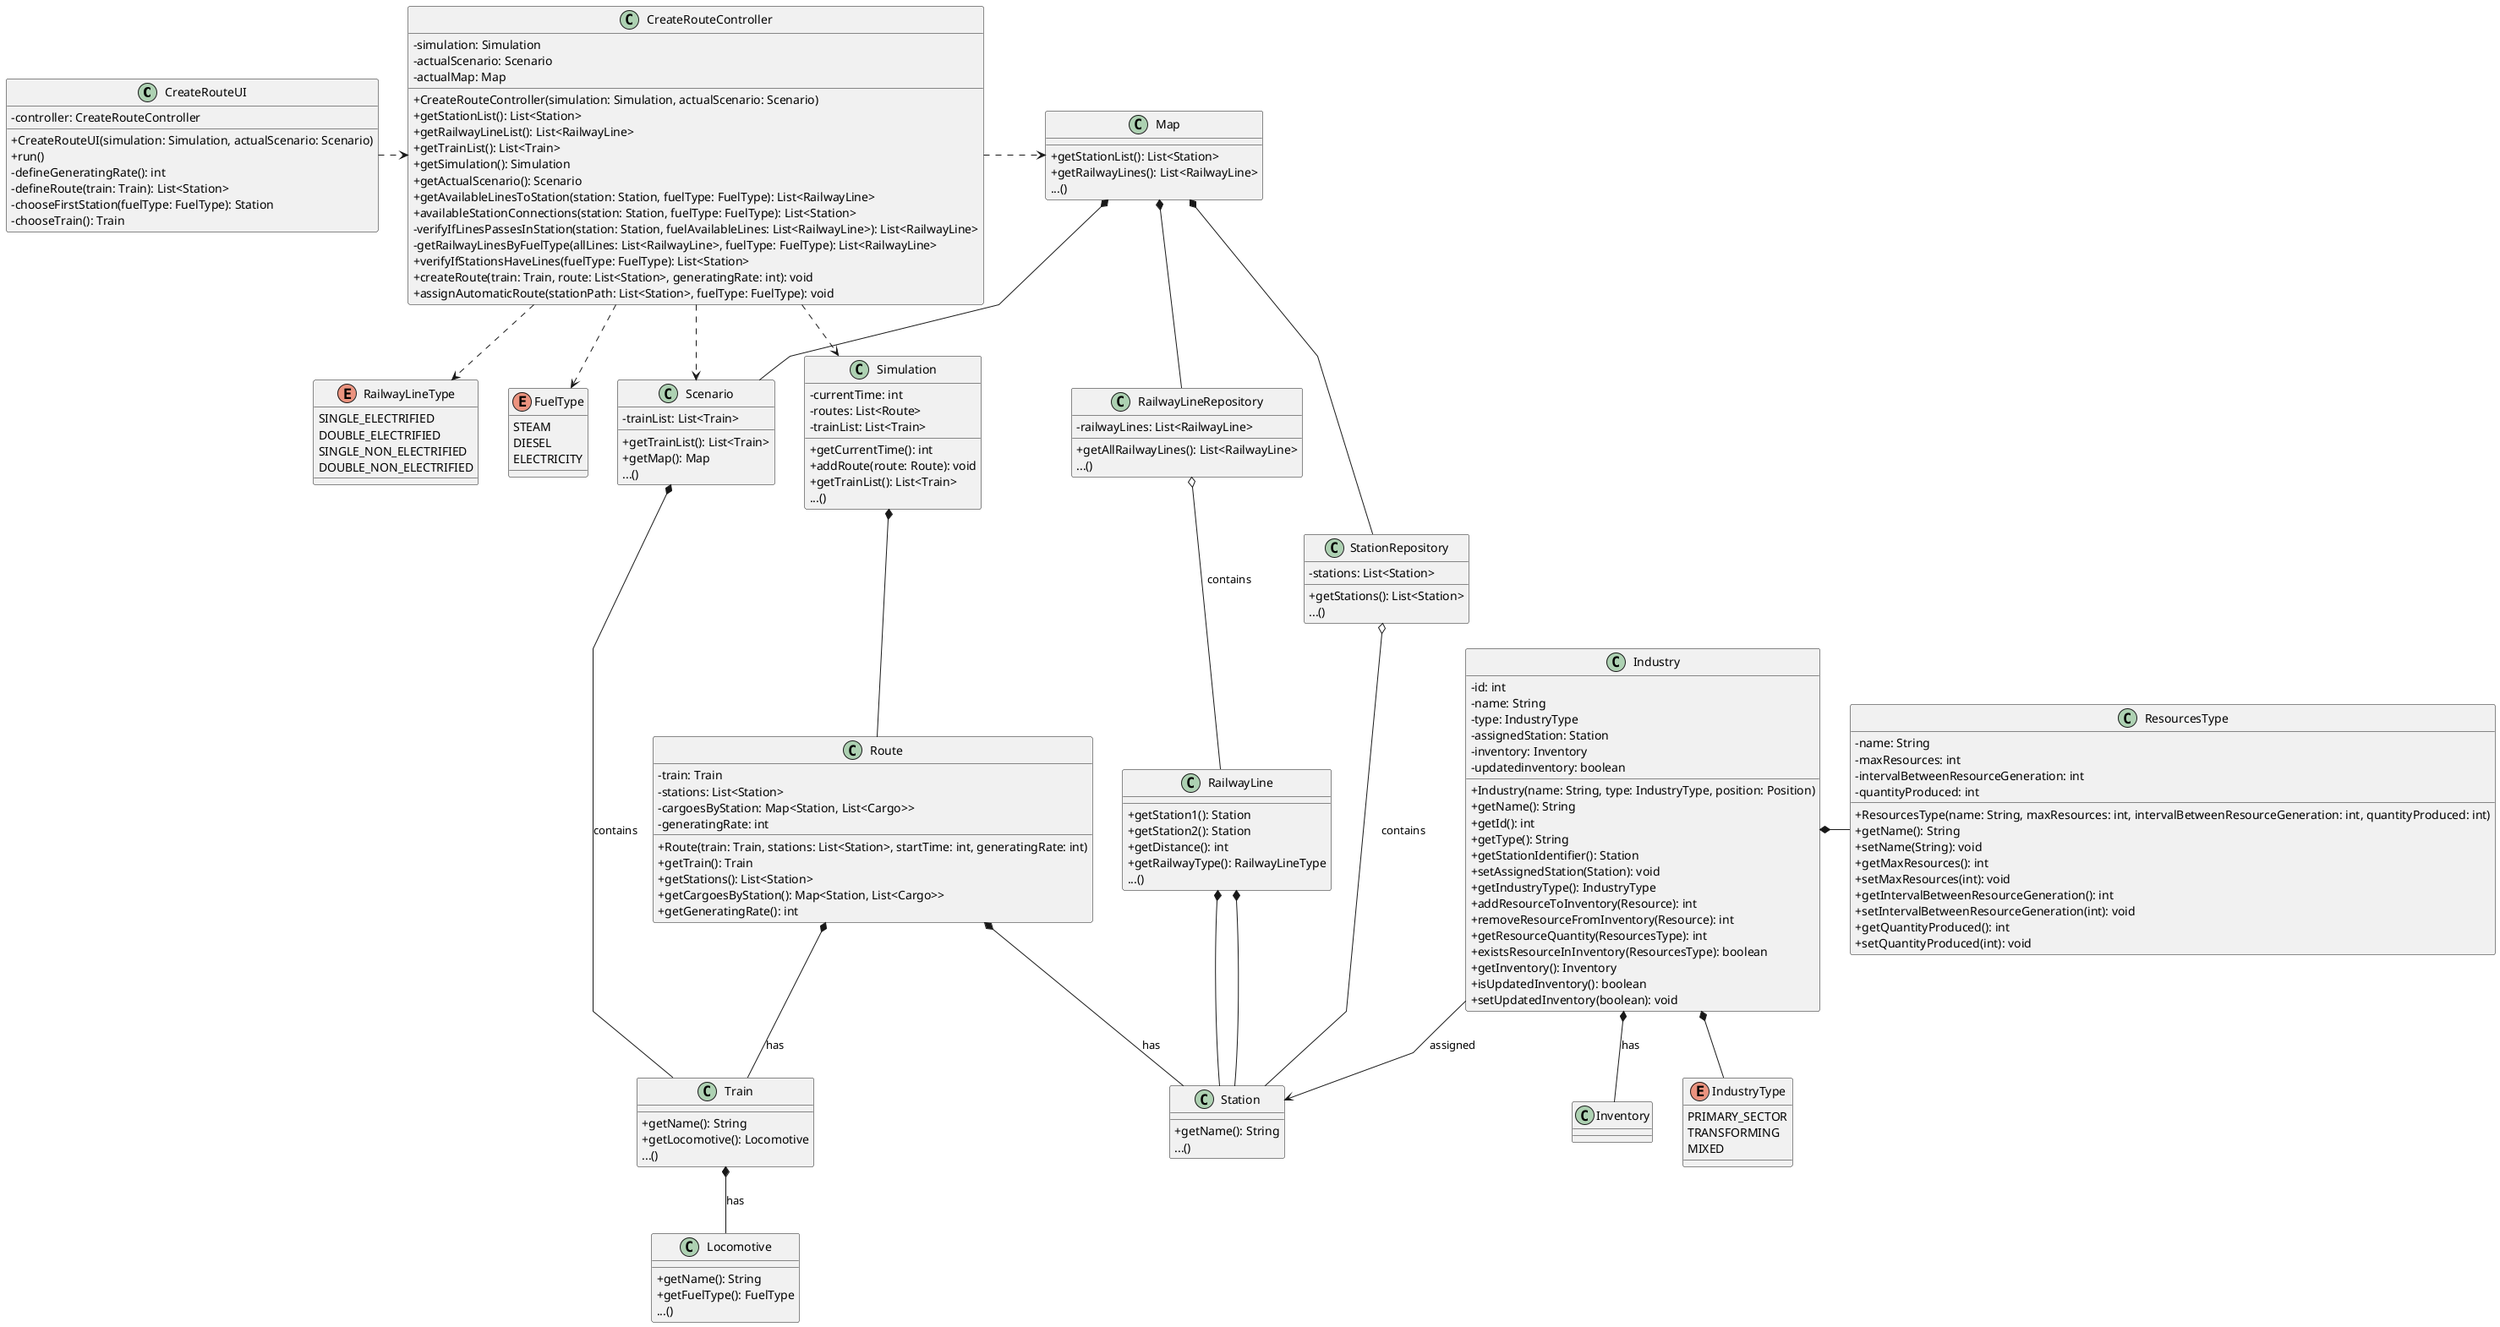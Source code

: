 @startuml

skinparam packageStyle rectangle
skinparam shadowing false
skinparam linetype polyline
skinparam classAttributeIconSize 0

class CreateRouteUI {
    - controller: CreateRouteController
    + CreateRouteUI(simulation: Simulation, actualScenario: Scenario)
    + run()
    - defineGeneratingRate(): int
    - defineRoute(train: Train): List<Station>
    - chooseFirstStation(fuelType: FuelType): Station
    - chooseTrain(): Train
}

class CreateRouteController {
    - simulation: Simulation
    - actualScenario: Scenario
    - actualMap: Map
    + CreateRouteController(simulation: Simulation, actualScenario: Scenario)
    + getStationList(): List<Station>
    + getRailwayLineList(): List<RailwayLine>
    + getTrainList(): List<Train>
    + getSimulation(): Simulation
    + getActualScenario(): Scenario
    + getAvailableLinesToStation(station: Station, fuelType: FuelType): List<RailwayLine>
    + availableStationConnections(station: Station, fuelType: FuelType): List<Station>
    - verifyIfLinesPassesInStation(station: Station, fuelAvailableLines: List<RailwayLine>): List<RailwayLine>
    - getRailwayLinesByFuelType(allLines: List<RailwayLine>, fuelType: FuelType): List<RailwayLine>
    + verifyIfStationsHaveLines(fuelType: FuelType): List<Station>
    + createRoute(train: Train, route: List<Station>, generatingRate: int): void
    + assignAutomaticRoute(stationPath: List<Station>, fuelType: FuelType): void
}

class Map {
    + getStationList(): List<Station>
    + getRailwayLines(): List<RailwayLine>
    ...()
}

class StationRepository {
    + getStations(): List<Station>
    - stations: List<Station>
    ...()
}

class RailwayLineRepository {
    + getAllRailwayLines(): List<RailwayLine>
    - railwayLines: List<RailwayLine>
    ...()
}

class Scenario {
    + getTrainList(): List<Train>
    - trainList: List<Train>
    + getMap(): Map
    ...()
}

class Simulation {
    + getCurrentTime(): int
    - currentTime: int
    + addRoute(route: Route): void
    - routes: List<Route>
    + getTrainList(): List<Train>
    - trainList: List<Train>
    ...()
}

class Route {
    - train: Train
    - stations: List<Station>
    - cargoesByStation: Map<Station, List<Cargo>>
    - generatingRate: int
    + Route(train: Train, stations: List<Station>, startTime: int, generatingRate: int)
    + getTrain(): Train
    + getStations(): List<Station>
    + getCargoesByStation(): Map<Station, List<Cargo>>
    + getGeneratingRate(): int
}

class Train {
    + getName(): String
    + getLocomotive(): Locomotive
    ...()
}

class Station {
    + getName(): String
    ...()
}

class Locomotive {
    + getName(): String
    + getFuelType(): FuelType
    ...()
}

enum FuelType {
    STEAM
    DIESEL
    ELECTRICITY
}

enum RailwayLineType {
    SINGLE_ELECTRIFIED
    DOUBLE_ELECTRIFIED
    SINGLE_NON_ELECTRIFIED
    DOUBLE_NON_ELECTRIFIED
}

class RailwayLine {
    + getStation1(): Station
    + getStation2(): Station
    + getDistance(): int
    + getRailwayType(): RailwayLineType
    ...()
}

class Industry {
    - id: int
    - name: String
    - type: IndustryType
    - assignedStation: Station
    - inventory: Inventory
    - updatedinventory: boolean
    + Industry(name: String, type: IndustryType, position: Position)
    + getName(): String
    + getId(): int
    + getType(): String
    + getStationIdentifier(): Station
    + setAssignedStation(Station): void
    + getIndustryType(): IndustryType
    + addResourceToInventory(Resource): int
    + removeResourceFromInventory(Resource): int
    + getResourceQuantity(ResourcesType): int
    + existsResourceInInventory(ResourcesType): boolean
    + getInventory(): Inventory
    + isUpdatedInventory(): boolean
    + setUpdatedInventory(boolean): void
}

class ResourcesType {
    - name: String
    - maxResources: int
    - intervalBetweenResourceGeneration: int
    - quantityProduced: int
    + ResourcesType(name: String, maxResources: int, intervalBetweenResourceGeneration: int, quantityProduced: int)
    + getName(): String
    + setName(String): void
    + getMaxResources(): int
    + setMaxResources(int): void
    + getIntervalBetweenResourceGeneration(): int
    + setIntervalBetweenResourceGeneration(int): void
    + getQuantityProduced(): int
    + setQuantityProduced(int): void
}

enum IndustryType {
    PRIMARY_SECTOR
    TRANSFORMING
    MIXED
}

Industry --> Station : assigned
Industry *-- Inventory : has
Industry *-- IndustryType
Industry *- ResourcesType

Map *-- StationRepository
Map *-- RailwayLineRepository
Map *- Scenario
Simulation *-- Route
Scenario *--  Train : contains
Train *-- Locomotive : has
RailwayLine *-- Station
RailwayLine *-- Station
Route *-- Train : has
Route *-- Station : has

CreateRouteUI .> CreateRouteController
CreateRouteController ..> Simulation
CreateRouteController ..> Scenario
CreateRouteController .> Map
CreateRouteController ..> FuelType
CreateRouteController ..> RailwayLineType

StationRepository o-- Station : contains
RailwayLineRepository o-- RailwayLine : contains

@enduml